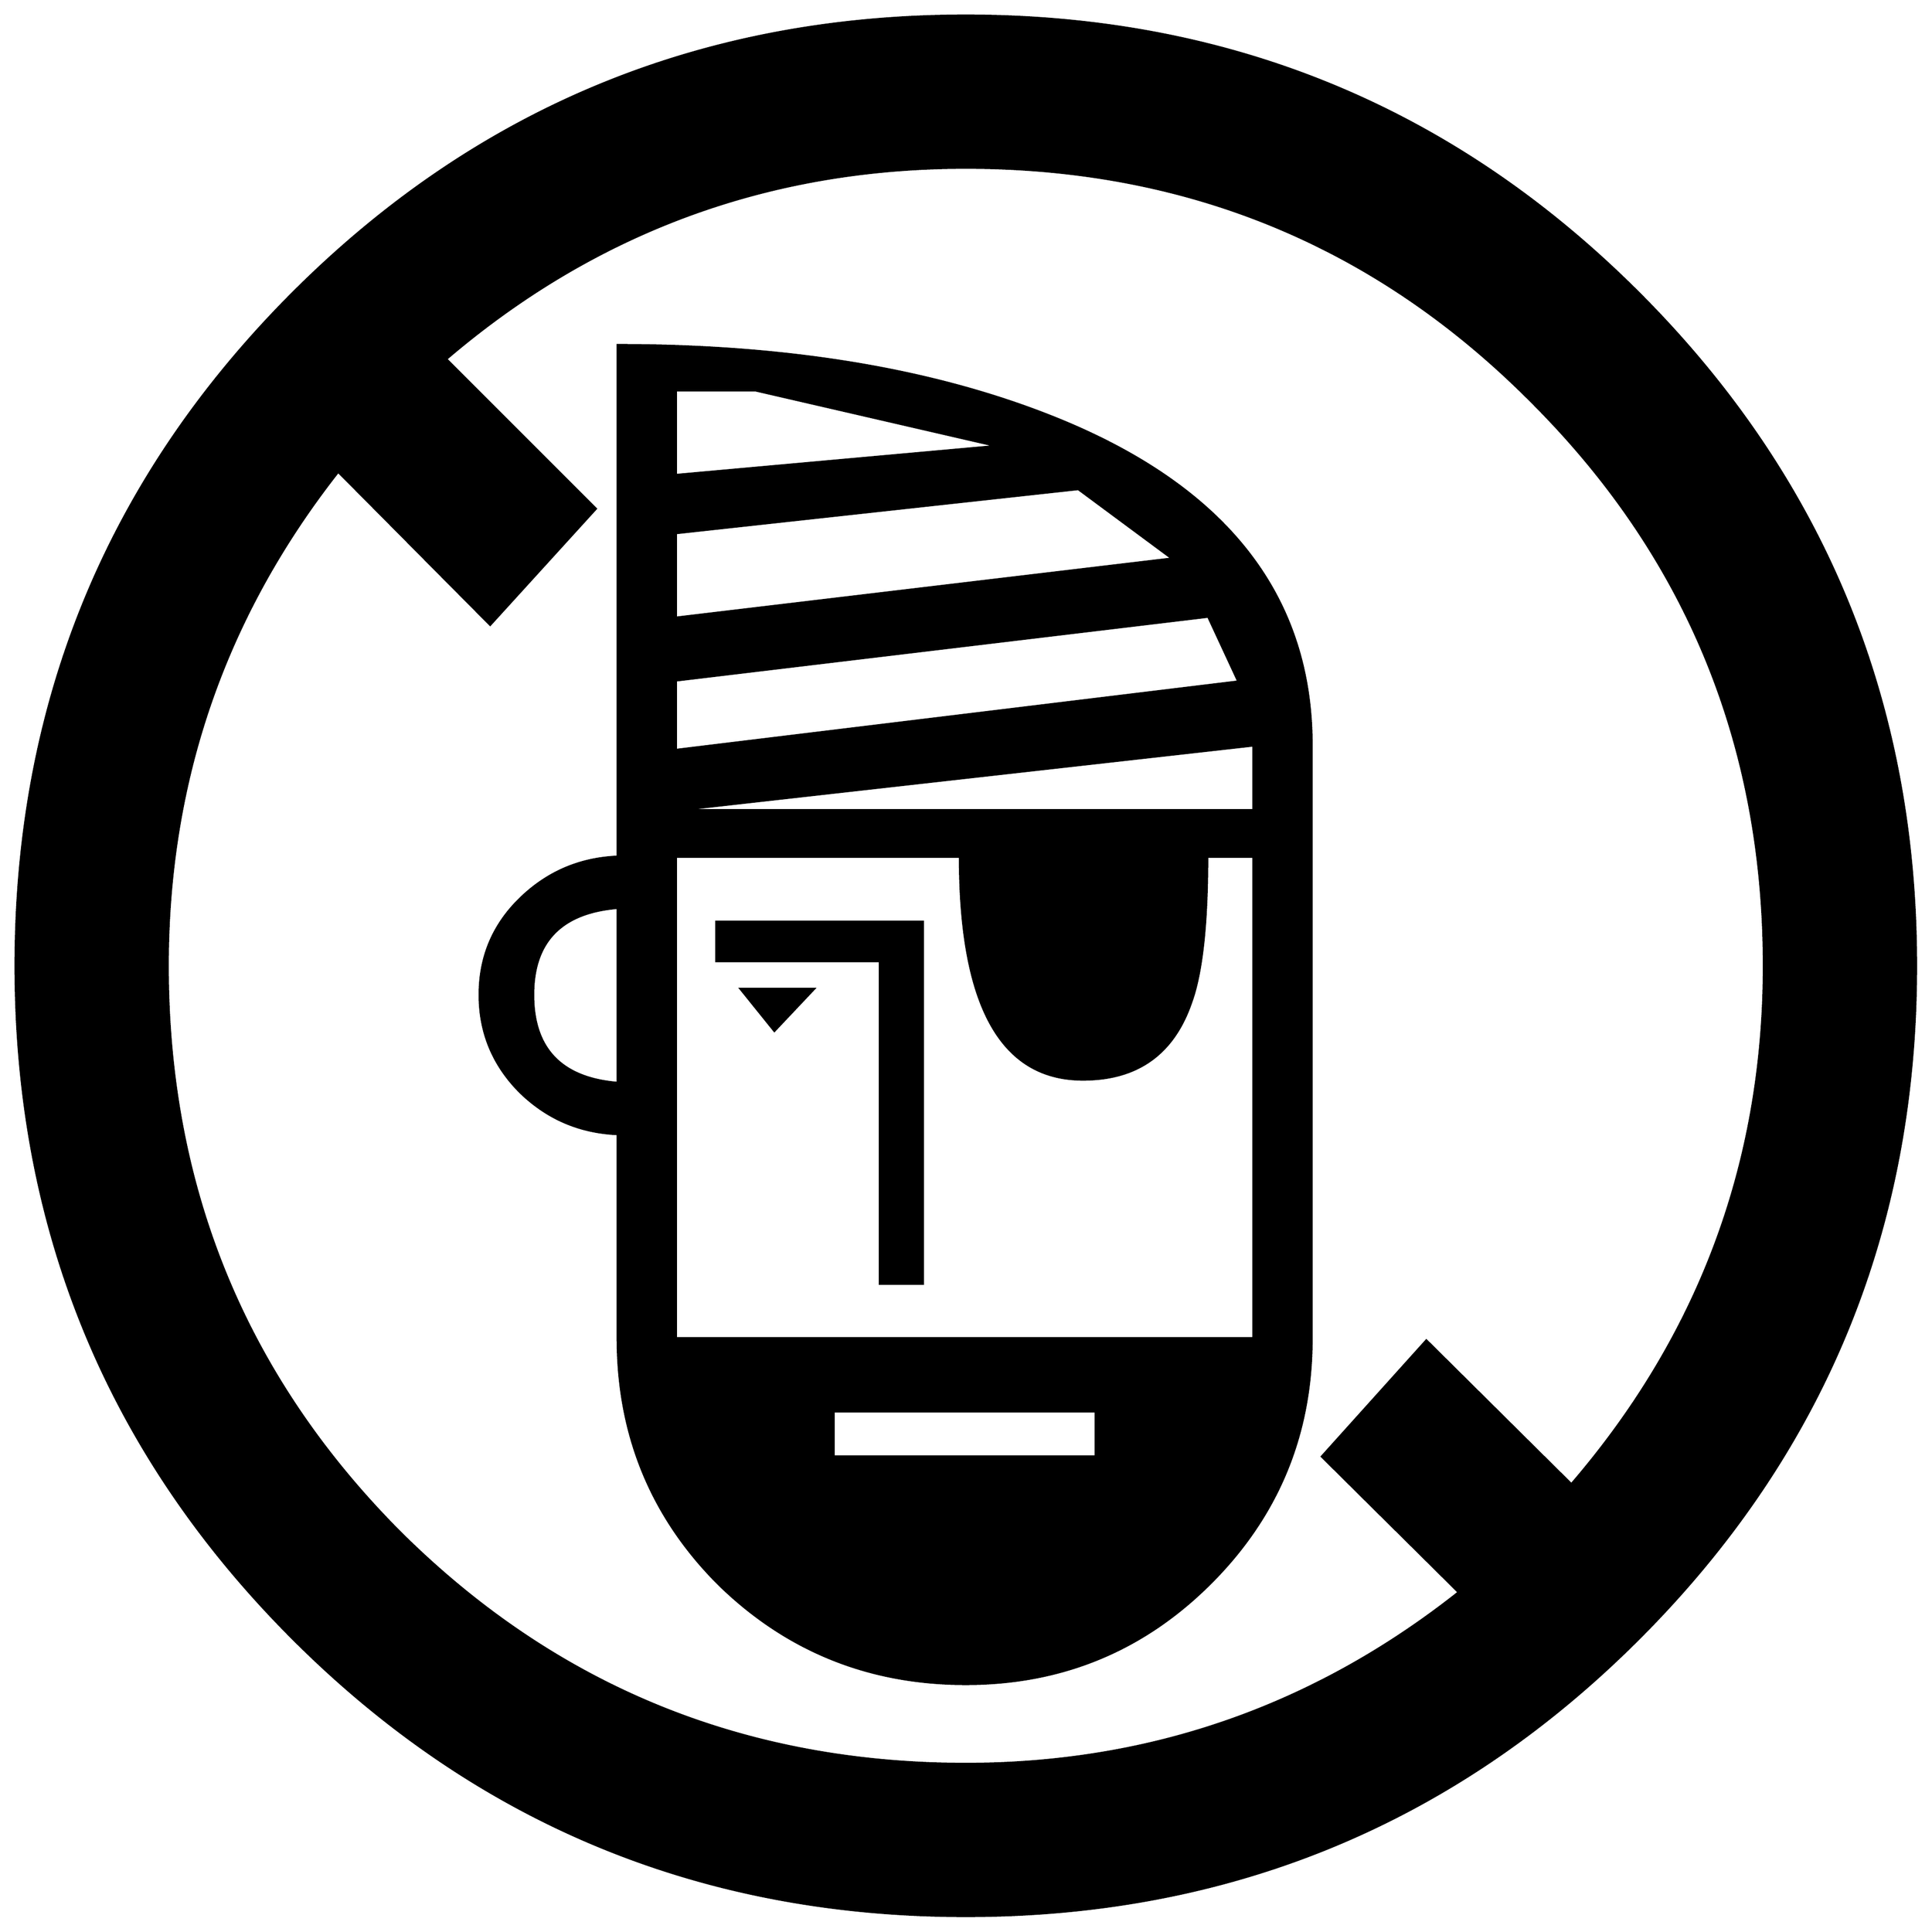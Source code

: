 


\begin{tikzpicture}[y=0.80pt, x=0.80pt, yscale=-1.0, xscale=1.0, inner sep=0pt, outer sep=0pt]
\begin{scope}[shift={(100.0,1736.0)},nonzero rule]
  \path[draw=.,fill=.,line width=1.600pt] (1843.0,-612.0) ..
    controls (1843.0,-384.667) and (1763.333,-191.333) ..
    (1604.0,-32.0) .. controls (1444.667,127.333) and (1251.333,207.0)
    .. (1024.0,207.0) .. controls (796.667,207.0) and
    (603.333,127.333) .. (444.0,-32.0) .. controls (284.667,-191.333)
    and (205.0,-384.667) .. (205.0,-612.0) .. controls
    (205.0,-839.333) and (284.667,-1032.667) .. (444.0,-1192.0) ..
    controls (603.333,-1351.333) and (796.667,-1431.0) ..
    (1024.0,-1431.0) .. controls (1251.333,-1431.0) and
    (1444.667,-1351.333) .. (1604.0,-1192.0) .. controls
    (1763.333,-1032.667) and (1843.0,-839.333) .. (1843.0,-612.0) --
    cycle(1712.0,-612.0) .. controls (1712.0,-803.333) and
    (1645.0,-965.667) .. (1511.0,-1099.0) .. controls
    (1377.667,-1233.0) and (1215.333,-1300.0) .. (1024.0,-1300.0) ..
    controls (854.0,-1300.0) and (704.667,-1245.0) ..
    (576.0,-1135.0) -- (705.0,-1006.0) -- (614.0,-906.0) --
    (483.0,-1038.0) .. controls (385.0,-913.333) and
    (336.0,-771.333) .. (336.0,-612.0) .. controls (336.0,-420.667)
    and (402.667,-258.0) .. (536.0,-124.0) .. controls (670.0,9.333)
    and (832.667,76.0) .. (1024.0,76.0) .. controls (1182.667,76.0)
    and (1324.333,26.667) .. (1449.0,-72.0) -- (1331.0,-189.0) --
    (1421.0,-289.0) -- (1546.0,-165.0) .. controls
    (1656.667,-293.667) and (1712.0,-442.667) .. (1712.0,-612.0) --
    cycle(1322.0,-291.0) .. controls (1322.0,-208.333) and
    (1293.0,-138.0) .. (1235.0,-80.0) .. controls (1177.0,-22.0)
    and (1106.667,7.0) .. (1024.0,7.0) .. controls (940.667,7.0) and
    (869.667,-21.667) .. (811.0,-79.0) .. controls (753.0,-137.0)
    and (724.0,-207.667) .. (724.0,-291.0) -- (724.0,-467.0) ..
    controls (691.333,-468.333) and (663.333,-480.333) .. (640.0,-503.0)
    .. controls (616.667,-526.333) and (605.0,-554.333) ..
    (605.0,-587.0) .. controls (605.0,-619.667) and (616.667,-647.333)
    .. (640.0,-670.0) .. controls (663.333,-692.667) and
    (691.333,-704.667) .. (724.0,-706.0) -- (724.0,-1147.0) ..
    controls (872.667,-1147.0) and (999.333,-1125.667) ..
    (1104.0,-1083.0) .. controls (1249.333,-1023.667) and
    (1322.0,-930.0) .. (1322.0,-802.0) -- (1322.0,-291.0) --
    cycle(1051.0,-1060.0) -- (843.0,-1108.0) -- (774.0,-1108.0)
    -- (774.0,-1035.0) -- (1051.0,-1060.0) --
    cycle(1202.0,-963.0) -- (1121.0,-1023.0) -- (774.0,-985.0)
    -- (774.0,-912.0) -- (1202.0,-963.0) -- cycle(1259.0,-857.0)
    -- (1233.0,-913.0) -- (774.0,-858.0) -- (774.0,-798.0) --
    (1259.0,-857.0) -- cycle(1272.0,-746.0) -- (1272.0,-802.0)
    -- (774.0,-746.0) -- (1272.0,-746.0) -- cycle(1272.0,-291.0)
    -- (1272.0,-706.0) -- (1232.0,-706.0) .. controls
    (1232.0,-647.333) and (1227.333,-605.333) .. (1218.0,-580.0) ..
    controls (1202.667,-536.0) and (1171.667,-514.0) ..
    (1125.0,-514.0) .. controls (1054.333,-514.0) and
    (1019.0,-578.0) .. (1019.0,-706.0) -- (774.0,-706.0) --
    (774.0,-291.0) -- (1272.0,-291.0) -- cycle(724.0,-511.0) --
    (724.0,-662.0) .. controls (675.333,-658.0) and (651.0,-633.0)
    .. (651.0,-587.0) .. controls (651.0,-540.333) and
    (675.333,-515.0) .. (724.0,-511.0) -- cycle(1136.0,-189.0) --
    (1136.0,-228.0) -- (910.0,-228.0) -- (910.0,-189.0) --
    (1136.0,-189.0) -- cycle(893.0,-592.0) -- (859.0,-556.0) --
    (830.0,-592.0) -- (893.0,-592.0) -- cycle(987.0,-338.0) --
    (950.0,-338.0) -- (950.0,-616.0) -- (809.0,-616.0) --
    (809.0,-650.0) -- (987.0,-650.0) -- (987.0,-338.0) -- cycle;
\end{scope}

\end{tikzpicture}

